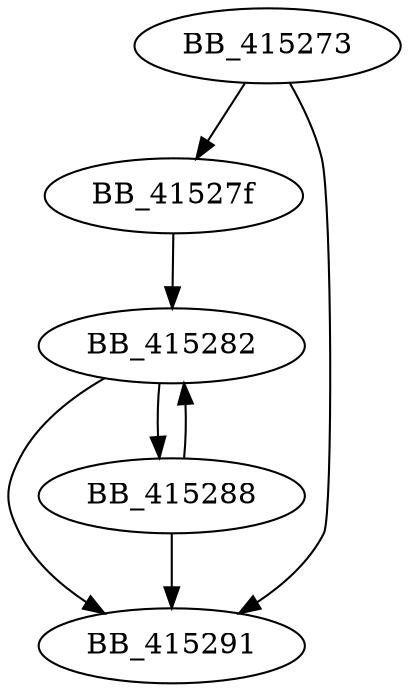 DiGraph _wcsnlen{
BB_415273->BB_41527f
BB_415273->BB_415291
BB_41527f->BB_415282
BB_415282->BB_415288
BB_415282->BB_415291
BB_415288->BB_415282
BB_415288->BB_415291
}
